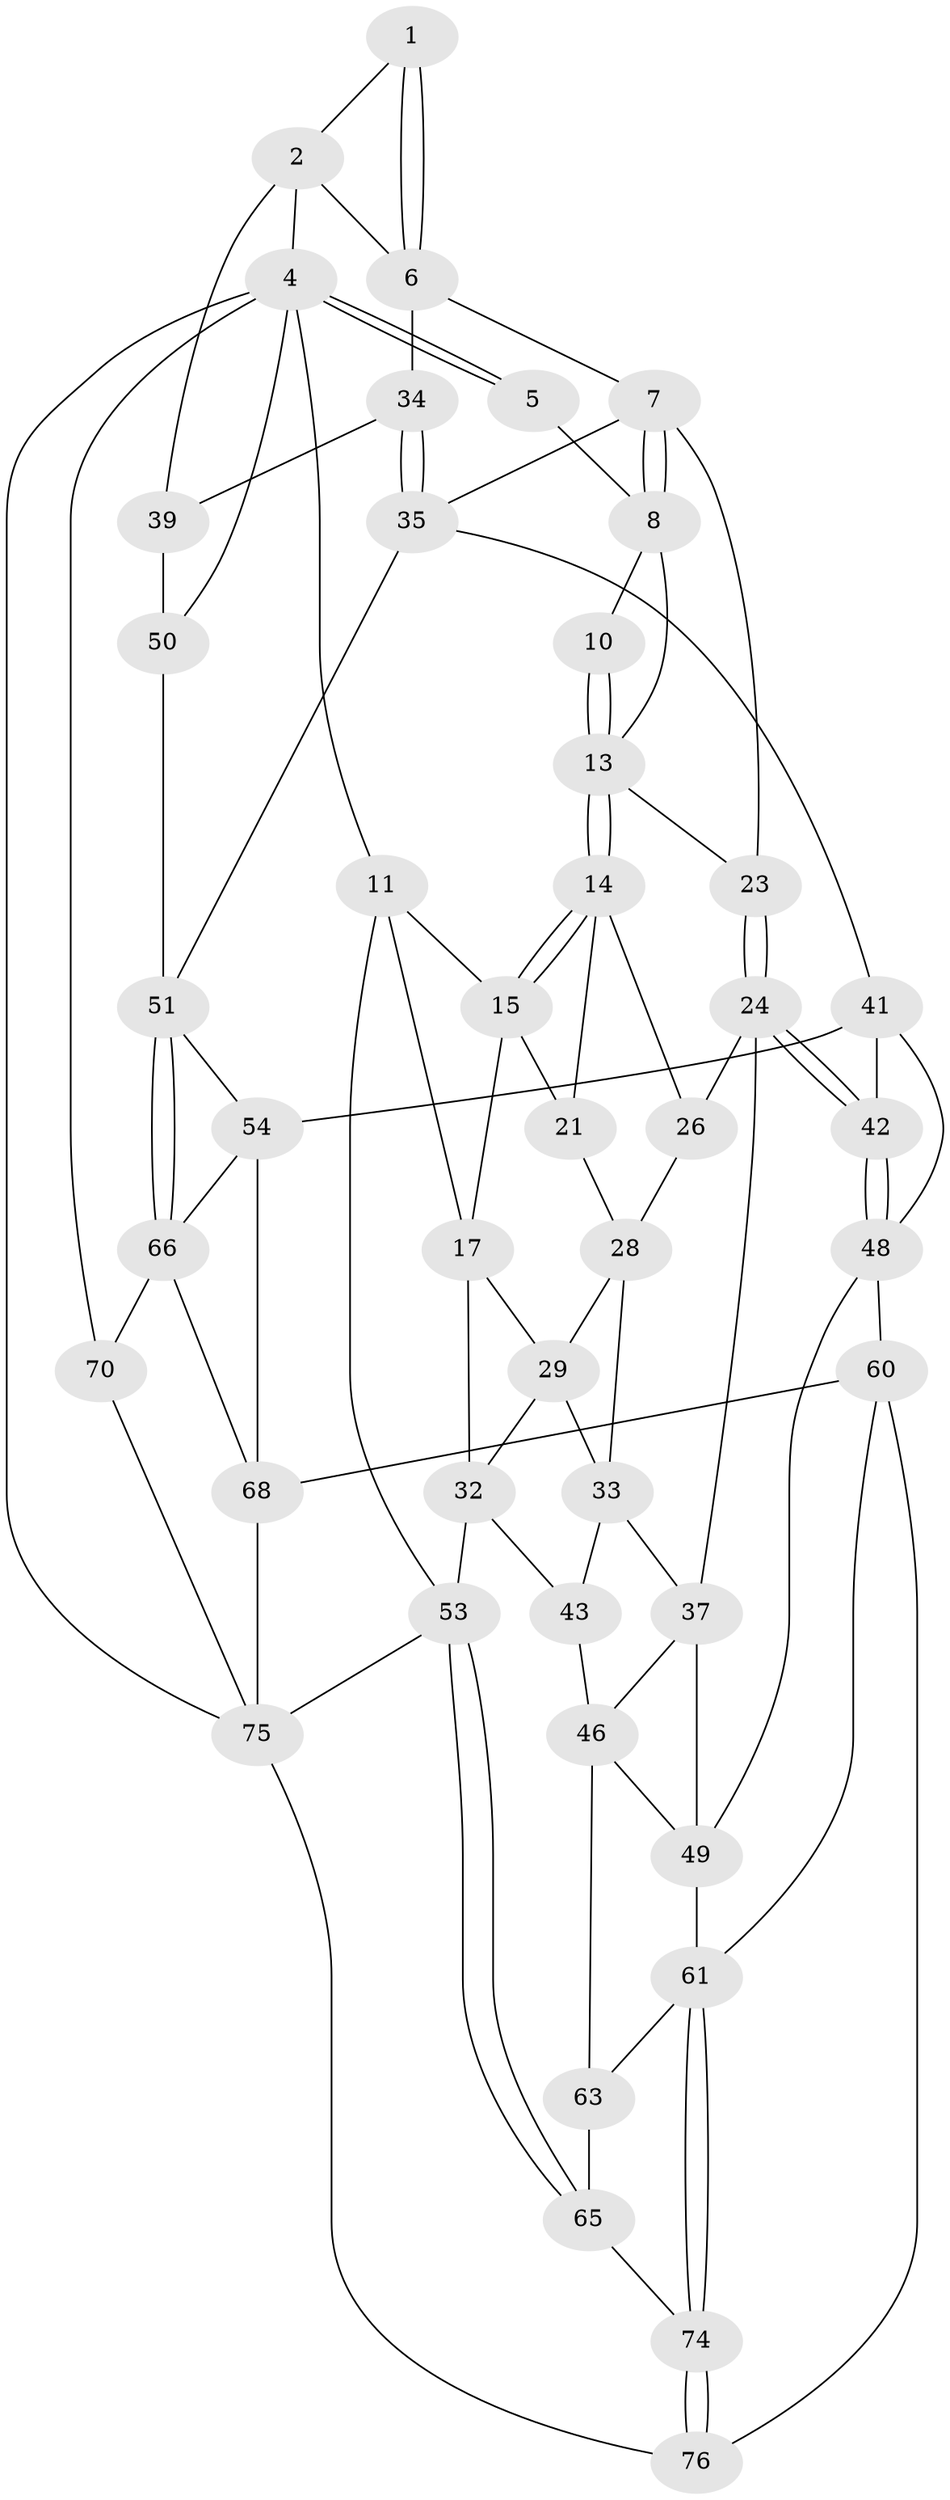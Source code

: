 // original degree distribution, {3: 0.03896103896103896, 4: 0.19480519480519481, 5: 0.5844155844155844, 6: 0.18181818181818182}
// Generated by graph-tools (version 1.1) at 2025/42/03/06/25 10:42:32]
// undirected, 45 vertices, 96 edges
graph export_dot {
graph [start="1"]
  node [color=gray90,style=filled];
  1 [pos="+0.8002789738280734+0"];
  2 [pos="+0.8577029123319515+0.12560635316543015",super="+3"];
  4 [pos="+1+0",super="+58"];
  5 [pos="+0.7956235764136348+0"];
  6 [pos="+0.7641614219546605+0.1739967168147422",super="+22"];
  7 [pos="+0.5699871007758248+0.09700660541103329",super="+27"];
  8 [pos="+0.544569581510865+0",super="+9"];
  10 [pos="+0.3739541017905667+0"];
  11 [pos="+0+0",super="+12"];
  13 [pos="+0.24256023702710325+0.11097129361448749",super="+19"];
  14 [pos="+0.22692416976073013+0.11939060623579144",super="+20"];
  15 [pos="+0.13073397872615694+0.04674793992084276",super="+16"];
  17 [pos="+0+0.09258764715898153",super="+18"];
  21 [pos="+0.0954732903563008+0.16085820448409252"];
  23 [pos="+0.3872794469698657+0.26109738896653545"];
  24 [pos="+0.36352103396879204+0.3107039137562768",super="+25"];
  26 [pos="+0.18735967188698224+0.22122892269220218"];
  28 [pos="+0.05755444811838403+0.22552312568531308",super="+30"];
  29 [pos="+0.03392903260406233+0.22895551153959118",super="+31"];
  32 [pos="+0+0.3251335862653065",super="+44"];
  33 [pos="+0.0872148236357061+0.3139700836453217",super="+38"];
  34 [pos="+0.8657276281277458+0.3355429121069928"];
  35 [pos="+0.6867991093612853+0.4136644826185506",super="+36"];
  37 [pos="+0.20363132102823442+0.30841848381508186",super="+45"];
  39 [pos="+1+0.3421293529982369",super="+40"];
  41 [pos="+0.538917459668473+0.4543615463677427",super="+55"];
  42 [pos="+0.42207270781161615+0.4495345965214739"];
  43 [pos="+0+0.5382405471256556"];
  46 [pos="+0.090513558887294+0.5423966065352627",super="+47"];
  48 [pos="+0.3742342363671063+0.502842464577191",super="+56"];
  49 [pos="+0.284761483992745+0.5289608170900502",super="+59"];
  50 [pos="+0.8504290507316006+0.6449432051414203",super="+57"];
  51 [pos="+0.7902972601772978+0.6754076612999906",super="+52"];
  53 [pos="+0+1"];
  54 [pos="+0.6231821054674116+0.6888258145437339",super="+67"];
  60 [pos="+0.4207963221836638+0.8017314337365969",super="+69"];
  61 [pos="+0.35439018575361875+0.8047598360708118",super="+62"];
  63 [pos="+0.20764135252585655+0.7898684656508558",super="+64"];
  65 [pos="+0+1",super="+73"];
  66 [pos="+0.7854313802094933+0.6816499106658985",super="+71"];
  68 [pos="+0.6580687874848679+0.81452505038612",super="+72"];
  70 [pos="+0.9265251701811111+0.8720567154396193"];
  74 [pos="+0.18173210139299412+1"];
  75 [pos="+0.6386727509831611+1",super="+77"];
  76 [pos="+0.5909571445959104+1"];
  1 -- 2;
  1 -- 6;
  1 -- 6;
  2 -- 6;
  2 -- 4;
  2 -- 39;
  4 -- 5;
  4 -- 5;
  4 -- 11;
  4 -- 50;
  4 -- 75;
  4 -- 70;
  5 -- 8;
  6 -- 7;
  6 -- 34;
  7 -- 8;
  7 -- 8;
  7 -- 35;
  7 -- 23;
  8 -- 13;
  8 -- 10;
  10 -- 13;
  10 -- 13;
  11 -- 53;
  11 -- 17;
  11 -- 15;
  13 -- 14;
  13 -- 14;
  13 -- 23;
  14 -- 15;
  14 -- 15;
  14 -- 26;
  14 -- 21;
  15 -- 17;
  15 -- 21;
  17 -- 29;
  17 -- 32;
  21 -- 28;
  23 -- 24;
  23 -- 24;
  24 -- 42;
  24 -- 42;
  24 -- 26;
  24 -- 37;
  26 -- 28;
  28 -- 29;
  28 -- 33;
  29 -- 32;
  29 -- 33;
  32 -- 43;
  32 -- 53;
  33 -- 43;
  33 -- 37;
  34 -- 35;
  34 -- 35;
  34 -- 39;
  35 -- 41;
  35 -- 51;
  37 -- 49;
  37 -- 46;
  39 -- 50 [weight=2];
  41 -- 42;
  41 -- 54;
  41 -- 48;
  42 -- 48;
  42 -- 48;
  43 -- 46;
  46 -- 49;
  46 -- 63;
  48 -- 49;
  48 -- 60;
  49 -- 61;
  50 -- 51;
  51 -- 66;
  51 -- 66;
  51 -- 54;
  53 -- 65;
  53 -- 65;
  53 -- 75;
  54 -- 66;
  54 -- 68;
  60 -- 61;
  60 -- 76;
  60 -- 68;
  61 -- 74;
  61 -- 74;
  61 -- 63;
  63 -- 65 [weight=2];
  65 -- 74;
  66 -- 70;
  66 -- 68;
  68 -- 75;
  70 -- 75;
  74 -- 76;
  74 -- 76;
  75 -- 76;
}
